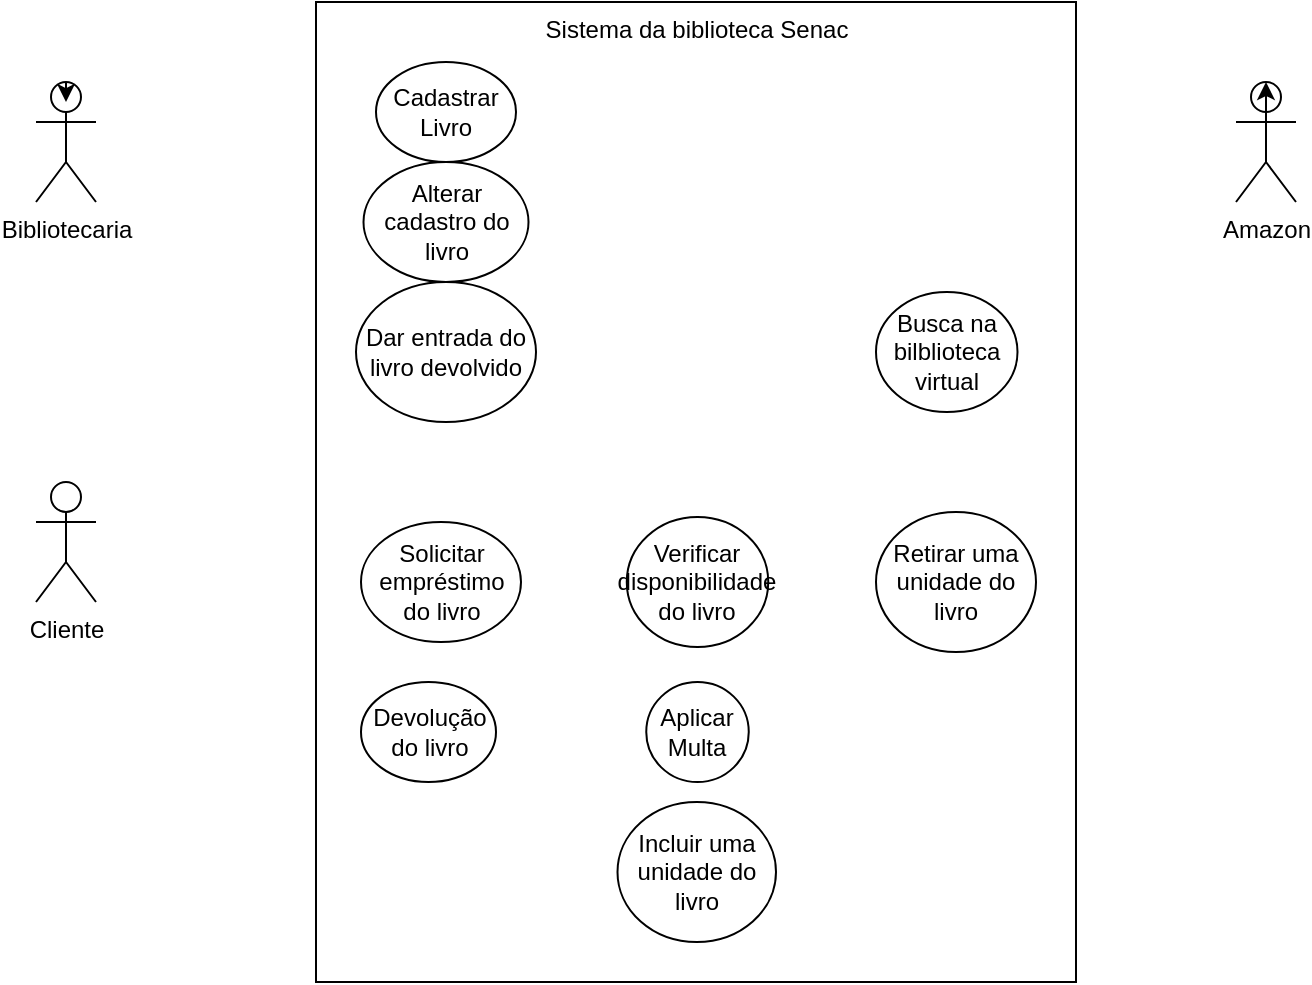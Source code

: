 <mxfile version="20.8.23" type="github">
  <diagram name="Página-1" id="tZ-FnDpk_EI_3bltiqE9">
    <mxGraphModel dx="1009" dy="542" grid="1" gridSize="10" guides="1" tooltips="1" connect="1" arrows="1" fold="1" page="1" pageScale="1" pageWidth="827" pageHeight="1169" math="0" shadow="0">
      <root>
        <mxCell id="0" />
        <mxCell id="1" parent="0" />
        <mxCell id="kunzXt-IUMPbXXXaa17F-4" value="Bibliotecaria&lt;br&gt;" style="shape=umlActor;verticalLabelPosition=bottom;verticalAlign=top;html=1;outlineConnect=0;strokeColor=default;fontFamily=Helvetica;fontSize=12;fontColor=default;fillColor=default;" vertex="1" parent="1">
          <mxGeometry x="110" y="80" width="30" height="60" as="geometry" />
        </mxCell>
        <mxCell id="kunzXt-IUMPbXXXaa17F-5" value="Cliente" style="shape=umlActor;verticalLabelPosition=bottom;verticalAlign=top;html=1;outlineConnect=0;strokeColor=default;fontFamily=Helvetica;fontSize=12;fontColor=default;fillColor=default;" vertex="1" parent="1">
          <mxGeometry x="110" y="280" width="30" height="60" as="geometry" />
        </mxCell>
        <mxCell id="kunzXt-IUMPbXXXaa17F-6" value="Amazon" style="shape=umlActor;verticalLabelPosition=bottom;verticalAlign=top;html=1;outlineConnect=0;strokeColor=default;fontFamily=Helvetica;fontSize=12;fontColor=default;fillColor=default;" vertex="1" parent="1">
          <mxGeometry x="710" y="80" width="30" height="60" as="geometry" />
        </mxCell>
        <mxCell id="kunzXt-IUMPbXXXaa17F-7" style="edgeStyle=orthogonalEdgeStyle;rounded=0;orthogonalLoop=1;jettySize=auto;html=1;exitX=0.5;exitY=0.5;exitDx=0;exitDy=0;exitPerimeter=0;fontFamily=Helvetica;fontSize=12;fontColor=default;entryX=0.5;entryY=0;entryDx=0;entryDy=0;entryPerimeter=0;" edge="1" parent="1" source="kunzXt-IUMPbXXXaa17F-6" target="kunzXt-IUMPbXXXaa17F-6">
          <mxGeometry relative="1" as="geometry">
            <mxPoint x="740" y="20" as="targetPoint" />
            <Array as="points" />
          </mxGeometry>
        </mxCell>
        <mxCell id="kunzXt-IUMPbXXXaa17F-8" style="edgeStyle=orthogonalEdgeStyle;rounded=0;orthogonalLoop=1;jettySize=auto;html=1;exitX=0.5;exitY=0;exitDx=0;exitDy=0;exitPerimeter=0;entryX=0.5;entryY=0.167;entryDx=0;entryDy=0;entryPerimeter=0;fontFamily=Helvetica;fontSize=12;fontColor=default;" edge="1" parent="1" source="kunzXt-IUMPbXXXaa17F-4" target="kunzXt-IUMPbXXXaa17F-4">
          <mxGeometry relative="1" as="geometry" />
        </mxCell>
        <mxCell id="kunzXt-IUMPbXXXaa17F-9" value="Sistema da biblioteca Senac" style="html=1;strokeColor=default;fontFamily=Helvetica;fontSize=12;fontColor=default;fillColor=default;verticalAlign=top;" vertex="1" parent="1">
          <mxGeometry x="250" y="40" width="380" height="490" as="geometry" />
        </mxCell>
        <mxCell id="kunzXt-IUMPbXXXaa17F-10" value="Cadastrar Livro" style="ellipse;whiteSpace=wrap;html=1;strokeColor=default;fontFamily=Helvetica;fontSize=12;fontColor=default;fillColor=default;" vertex="1" parent="1">
          <mxGeometry x="280" y="70" width="70" height="50" as="geometry" />
        </mxCell>
        <mxCell id="kunzXt-IUMPbXXXaa17F-11" value="Solicitar empréstimo do livro" style="ellipse;whiteSpace=wrap;html=1;strokeColor=default;fontFamily=Helvetica;fontSize=12;fontColor=default;fillColor=default;" vertex="1" parent="1">
          <mxGeometry x="272.5" y="300" width="80" height="60" as="geometry" />
        </mxCell>
        <mxCell id="kunzXt-IUMPbXXXaa17F-13" value="Alterar cadastro do livro" style="ellipse;whiteSpace=wrap;html=1;strokeColor=default;fontFamily=Helvetica;fontSize=12;fontColor=default;fillColor=default;" vertex="1" parent="1">
          <mxGeometry x="273.75" y="120" width="82.5" height="60" as="geometry" />
        </mxCell>
        <mxCell id="kunzXt-IUMPbXXXaa17F-16" value="Devolução do livro" style="ellipse;whiteSpace=wrap;html=1;strokeColor=default;fontFamily=Helvetica;fontSize=12;fontColor=default;fillColor=default;" vertex="1" parent="1">
          <mxGeometry x="272.5" y="380" width="67.5" height="50" as="geometry" />
        </mxCell>
        <mxCell id="kunzXt-IUMPbXXXaa17F-18" value="Dar entrada do livro devolvido" style="ellipse;whiteSpace=wrap;html=1;strokeColor=default;fontFamily=Helvetica;fontSize=12;fontColor=default;fillColor=default;" vertex="1" parent="1">
          <mxGeometry x="270" y="180" width="90" height="70" as="geometry" />
        </mxCell>
        <mxCell id="kunzXt-IUMPbXXXaa17F-19" value="Aplicar Multa" style="ellipse;whiteSpace=wrap;html=1;strokeColor=default;fontFamily=Helvetica;fontSize=12;fontColor=default;fillColor=default;" vertex="1" parent="1">
          <mxGeometry x="415.13" y="380" width="51.25" height="50" as="geometry" />
        </mxCell>
        <mxCell id="kunzXt-IUMPbXXXaa17F-20" value="Verificar disponibilidade do livro" style="ellipse;whiteSpace=wrap;html=1;strokeColor=default;fontFamily=Helvetica;fontSize=12;fontColor=default;fillColor=default;" vertex="1" parent="1">
          <mxGeometry x="405.38" y="297.5" width="70.75" height="65" as="geometry" />
        </mxCell>
        <mxCell id="kunzXt-IUMPbXXXaa17F-21" value="Retirar uma unidade do livro" style="ellipse;whiteSpace=wrap;html=1;strokeColor=default;fontFamily=Helvetica;fontSize=12;fontColor=default;fillColor=default;" vertex="1" parent="1">
          <mxGeometry x="530" y="295" width="80" height="70" as="geometry" />
        </mxCell>
        <mxCell id="kunzXt-IUMPbXXXaa17F-22" value="Busca na bilblioteca virtual" style="ellipse;whiteSpace=wrap;html=1;strokeColor=default;fontFamily=Helvetica;fontSize=12;fontColor=default;fillColor=default;" vertex="1" parent="1">
          <mxGeometry x="530" y="185" width="70.75" height="60" as="geometry" />
        </mxCell>
        <mxCell id="kunzXt-IUMPbXXXaa17F-23" value="Incluir uma unidade do livro" style="ellipse;whiteSpace=wrap;html=1;strokeColor=default;fontFamily=Helvetica;fontSize=12;fontColor=default;fillColor=default;" vertex="1" parent="1">
          <mxGeometry x="400.75" y="440" width="79.25" height="70" as="geometry" />
        </mxCell>
      </root>
    </mxGraphModel>
  </diagram>
</mxfile>
